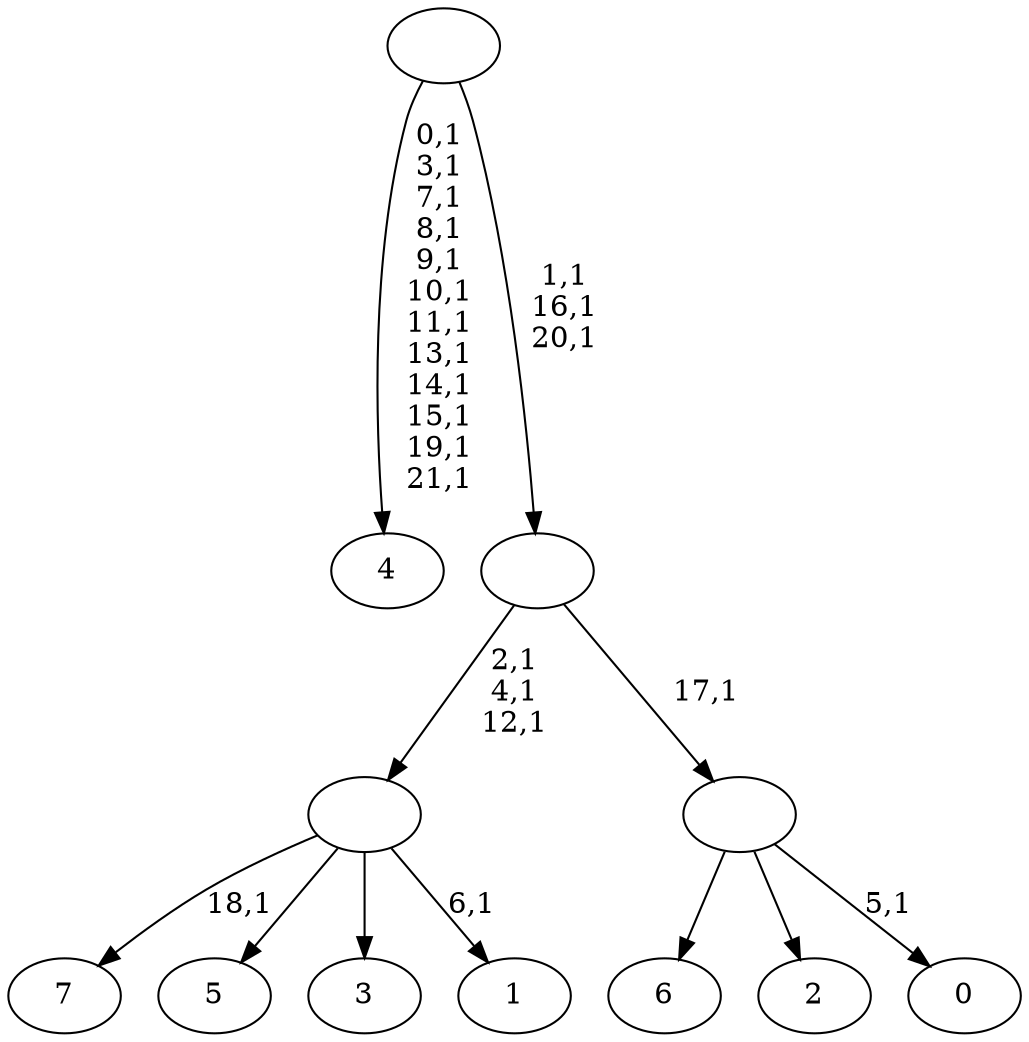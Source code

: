 digraph T {
	30 [label="7"]
	28 [label="6"]
	27 [label="5"]
	26 [label="4"]
	13 [label="3"]
	12 [label="2"]
	11 [label="1"]
	9 [label=""]
	6 [label="0"]
	4 [label=""]
	3 [label=""]
	0 [label=""]
	9 -> 11 [label="6,1"]
	9 -> 30 [label="18,1"]
	9 -> 27 [label=""]
	9 -> 13 [label=""]
	4 -> 6 [label="5,1"]
	4 -> 28 [label=""]
	4 -> 12 [label=""]
	3 -> 9 [label="2,1\n4,1\n12,1"]
	3 -> 4 [label="17,1"]
	0 -> 3 [label="1,1\n16,1\n20,1"]
	0 -> 26 [label="0,1\n3,1\n7,1\n8,1\n9,1\n10,1\n11,1\n13,1\n14,1\n15,1\n19,1\n21,1"]
}
